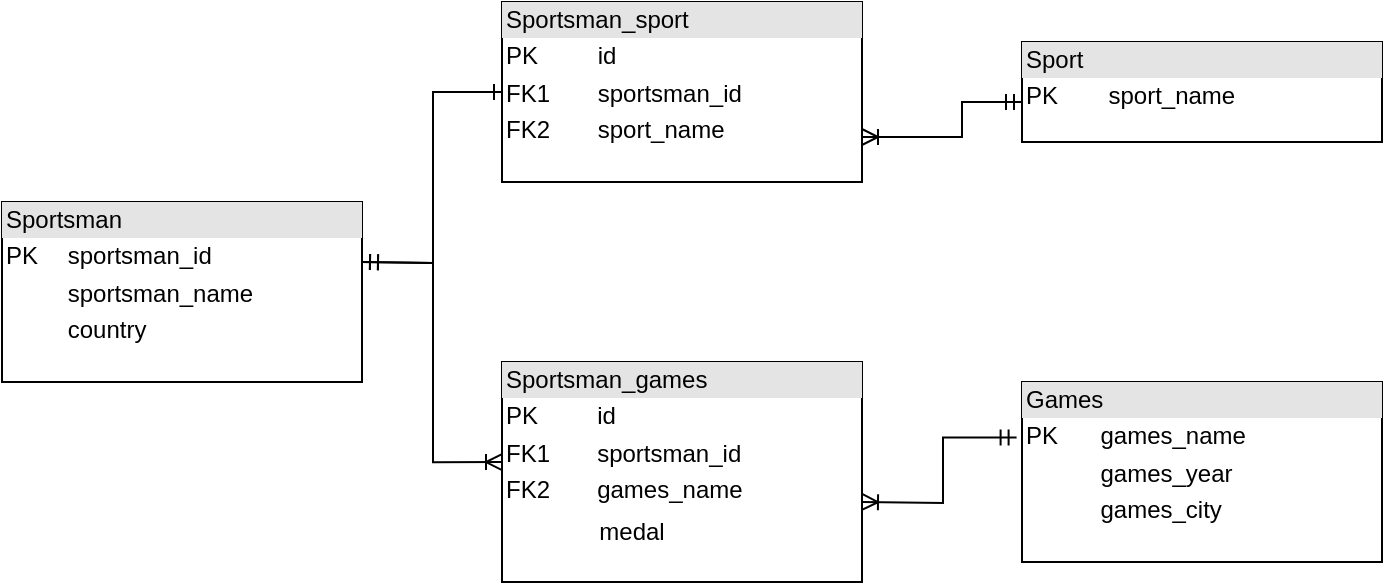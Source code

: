 <mxfile version="15.4.3" type="device"><diagram id="C5RBs43oDa-KdzZeNtuy" name="Page-1"><mxGraphModel dx="813" dy="429" grid="1" gridSize="10" guides="1" tooltips="1" connect="1" arrows="1" fold="1" page="1" pageScale="1" pageWidth="827" pageHeight="1169" math="0" shadow="0"><root><mxCell id="WIyWlLk6GJQsqaUBKTNV-0"/><mxCell id="WIyWlLk6GJQsqaUBKTNV-1" parent="WIyWlLk6GJQsqaUBKTNV-0"/><mxCell id="nvW8R9dcEPaFAAD4jt0b-13" value="&lt;div style=&quot;box-sizing: border-box ; width: 100% ; background: #e4e4e4 ; padding: 2px&quot;&gt;Sportsman_sport&lt;/div&gt;&lt;table style=&quot;width: 100% ; font-size: 1em&quot; cellpadding=&quot;2&quot; cellspacing=&quot;0&quot;&gt;&lt;tbody&gt;&lt;tr&gt;&lt;td&gt;PK&lt;/td&gt;&lt;td&gt;id&lt;/td&gt;&lt;/tr&gt;&lt;tr&gt;&lt;td&gt;FK1&lt;/td&gt;&lt;td&gt;sportsman_id&lt;/td&gt;&lt;/tr&gt;&lt;tr&gt;&lt;td&gt;FK2&lt;/td&gt;&lt;td&gt;sport_name&lt;/td&gt;&lt;/tr&gt;&lt;/tbody&gt;&lt;/table&gt;" style="verticalAlign=top;align=left;overflow=fill;html=1;" parent="WIyWlLk6GJQsqaUBKTNV-1" vertex="1"><mxGeometry x="340" y="150" width="180" height="90" as="geometry"/></mxCell><mxCell id="nvW8R9dcEPaFAAD4jt0b-14" value="&lt;div style=&quot;box-sizing: border-box ; width: 100% ; background: #e4e4e4 ; padding: 2px&quot;&gt;Sportsman_games&lt;/div&gt;&lt;table cellpadding=&quot;2&quot; cellspacing=&quot;0&quot; style=&quot;font-size: 1em ; width: 180px&quot;&gt;&lt;tbody&gt;&lt;tr&gt;&lt;td&gt;PK&lt;/td&gt;&lt;td&gt;id&lt;/td&gt;&lt;/tr&gt;&lt;tr&gt;&lt;td&gt;FK1&lt;/td&gt;&lt;td&gt;sportsman_id&lt;/td&gt;&lt;/tr&gt;&lt;tr&gt;&lt;td&gt;FK2&lt;/td&gt;&lt;td&gt;games_name&lt;/td&gt;&lt;/tr&gt;&lt;/tbody&gt;&lt;/table&gt;" style="verticalAlign=top;align=left;overflow=fill;html=1;" parent="WIyWlLk6GJQsqaUBKTNV-1" vertex="1"><mxGeometry x="340" y="330" width="180" height="110" as="geometry"/></mxCell><mxCell id="nvW8R9dcEPaFAAD4jt0b-15" value="&lt;div style=&quot;box-sizing: border-box ; width: 100% ; background: #e4e4e4 ; padding: 2px&quot;&gt;Games&lt;/div&gt;&lt;table style=&quot;width: 100% ; font-size: 1em&quot; cellpadding=&quot;2&quot; cellspacing=&quot;0&quot;&gt;&lt;tbody&gt;&lt;tr&gt;&lt;td&gt;PK&lt;/td&gt;&lt;td&gt;games_name&lt;/td&gt;&lt;/tr&gt;&lt;tr&gt;&lt;td&gt;&lt;br&gt;&lt;/td&gt;&lt;td&gt;games_year&lt;/td&gt;&lt;/tr&gt;&lt;tr&gt;&lt;td&gt;&lt;/td&gt;&lt;td&gt;games_city&lt;br&gt;&lt;/td&gt;&lt;/tr&gt;&lt;/tbody&gt;&lt;/table&gt;" style="verticalAlign=top;align=left;overflow=fill;html=1;" parent="WIyWlLk6GJQsqaUBKTNV-1" vertex="1"><mxGeometry x="600" y="340" width="180" height="90" as="geometry"/></mxCell><mxCell id="nvW8R9dcEPaFAAD4jt0b-16" value="&lt;div style=&quot;box-sizing: border-box ; width: 100% ; background: #e4e4e4 ; padding: 2px&quot;&gt;Sport&lt;/div&gt;&lt;table style=&quot;width: 100% ; font-size: 1em&quot; cellpadding=&quot;2&quot; cellspacing=&quot;0&quot;&gt;&lt;tbody&gt;&lt;tr&gt;&lt;td&gt;PK&lt;/td&gt;&lt;td&gt;sport_name&lt;/td&gt;&lt;/tr&gt;&lt;tr&gt;&lt;td&gt;&lt;br&gt;&lt;/td&gt;&lt;td&gt;&lt;br&gt;&lt;/td&gt;&lt;/tr&gt;&lt;/tbody&gt;&lt;/table&gt;" style="verticalAlign=top;align=left;overflow=fill;html=1;" parent="WIyWlLk6GJQsqaUBKTNV-1" vertex="1"><mxGeometry x="600" y="170" width="180" height="50" as="geometry"/></mxCell><mxCell id="nvW8R9dcEPaFAAD4jt0b-17" value="&lt;div style=&quot;box-sizing: border-box ; width: 100% ; background: #e4e4e4 ; padding: 2px&quot;&gt;Sportsman&lt;/div&gt;&lt;table style=&quot;width: 100% ; font-size: 1em&quot; cellpadding=&quot;2&quot; cellspacing=&quot;0&quot;&gt;&lt;tbody&gt;&lt;tr&gt;&lt;td&gt;PK&lt;/td&gt;&lt;td&gt;sportsman_id&lt;/td&gt;&lt;/tr&gt;&lt;tr&gt;&lt;td&gt;&lt;br&gt;&lt;/td&gt;&lt;td&gt;sportsman_name&lt;/td&gt;&lt;/tr&gt;&lt;tr&gt;&lt;td&gt;&lt;/td&gt;&lt;td&gt;country&lt;/td&gt;&lt;/tr&gt;&lt;/tbody&gt;&lt;/table&gt;" style="verticalAlign=top;align=left;overflow=fill;html=1;" parent="WIyWlLk6GJQsqaUBKTNV-1" vertex="1"><mxGeometry x="90" y="250" width="180" height="90" as="geometry"/></mxCell><mxCell id="MBmH9M49wdl-GjKw8AXY-0" value="&amp;nbsp; &amp;nbsp;medal" style="text;html=1;strokeColor=none;fillColor=none;align=center;verticalAlign=middle;whiteSpace=wrap;rounded=0;" vertex="1" parent="WIyWlLk6GJQsqaUBKTNV-1"><mxGeometry x="370" y="400" width="60" height="30" as="geometry"/></mxCell><mxCell id="MBmH9M49wdl-GjKw8AXY-3" value="" style="endArrow=ERoneToMany;startArrow=ERmandOne;html=1;rounded=0;edgeStyle=orthogonalEdgeStyle;entryX=1;entryY=0.75;entryDx=0;entryDy=0;endFill=0;startFill=0;" edge="1" parent="WIyWlLk6GJQsqaUBKTNV-1" target="nvW8R9dcEPaFAAD4jt0b-13"><mxGeometry width="50" height="50" relative="1" as="geometry"><mxPoint x="600" y="200" as="sourcePoint"/><mxPoint x="480" y="240" as="targetPoint"/><Array as="points"><mxPoint x="570" y="200"/><mxPoint x="570" y="218"/></Array></mxGeometry></mxCell><mxCell id="MBmH9M49wdl-GjKw8AXY-4" value="" style="endArrow=ERmandOne;startArrow=ERoneToMany;html=1;rounded=0;edgeStyle=orthogonalEdgeStyle;entryX=-0.015;entryY=0.308;entryDx=0;entryDy=0;entryPerimeter=0;startFill=0;endFill=0;" edge="1" parent="WIyWlLk6GJQsqaUBKTNV-1" target="nvW8R9dcEPaFAAD4jt0b-15"><mxGeometry width="50" height="50" relative="1" as="geometry"><mxPoint x="520" y="399.97" as="sourcePoint"/><mxPoint x="570" y="349.97" as="targetPoint"/></mxGeometry></mxCell><mxCell id="MBmH9M49wdl-GjKw8AXY-6" value="" style="endArrow=ERone;startArrow=ERmandOne;html=1;rounded=0;edgeStyle=orthogonalEdgeStyle;entryX=0;entryY=0.5;entryDx=0;entryDy=0;startFill=0;endFill=0;" edge="1" parent="WIyWlLk6GJQsqaUBKTNV-1" target="nvW8R9dcEPaFAAD4jt0b-13"><mxGeometry width="50" height="50" relative="1" as="geometry"><mxPoint x="270" y="280" as="sourcePoint"/><mxPoint x="320" y="230" as="targetPoint"/></mxGeometry></mxCell><mxCell id="MBmH9M49wdl-GjKw8AXY-7" value="" style="endArrow=ERoneToMany;startArrow=ERmandOne;html=1;rounded=0;edgeStyle=orthogonalEdgeStyle;entryX=0;entryY=0.455;entryDx=0;entryDy=0;entryPerimeter=0;startFill=0;endFill=0;" edge="1" parent="WIyWlLk6GJQsqaUBKTNV-1" target="nvW8R9dcEPaFAAD4jt0b-14"><mxGeometry width="50" height="50" relative="1" as="geometry"><mxPoint x="270" y="280" as="sourcePoint"/><mxPoint x="320" y="230" as="targetPoint"/></mxGeometry></mxCell></root></mxGraphModel></diagram></mxfile>